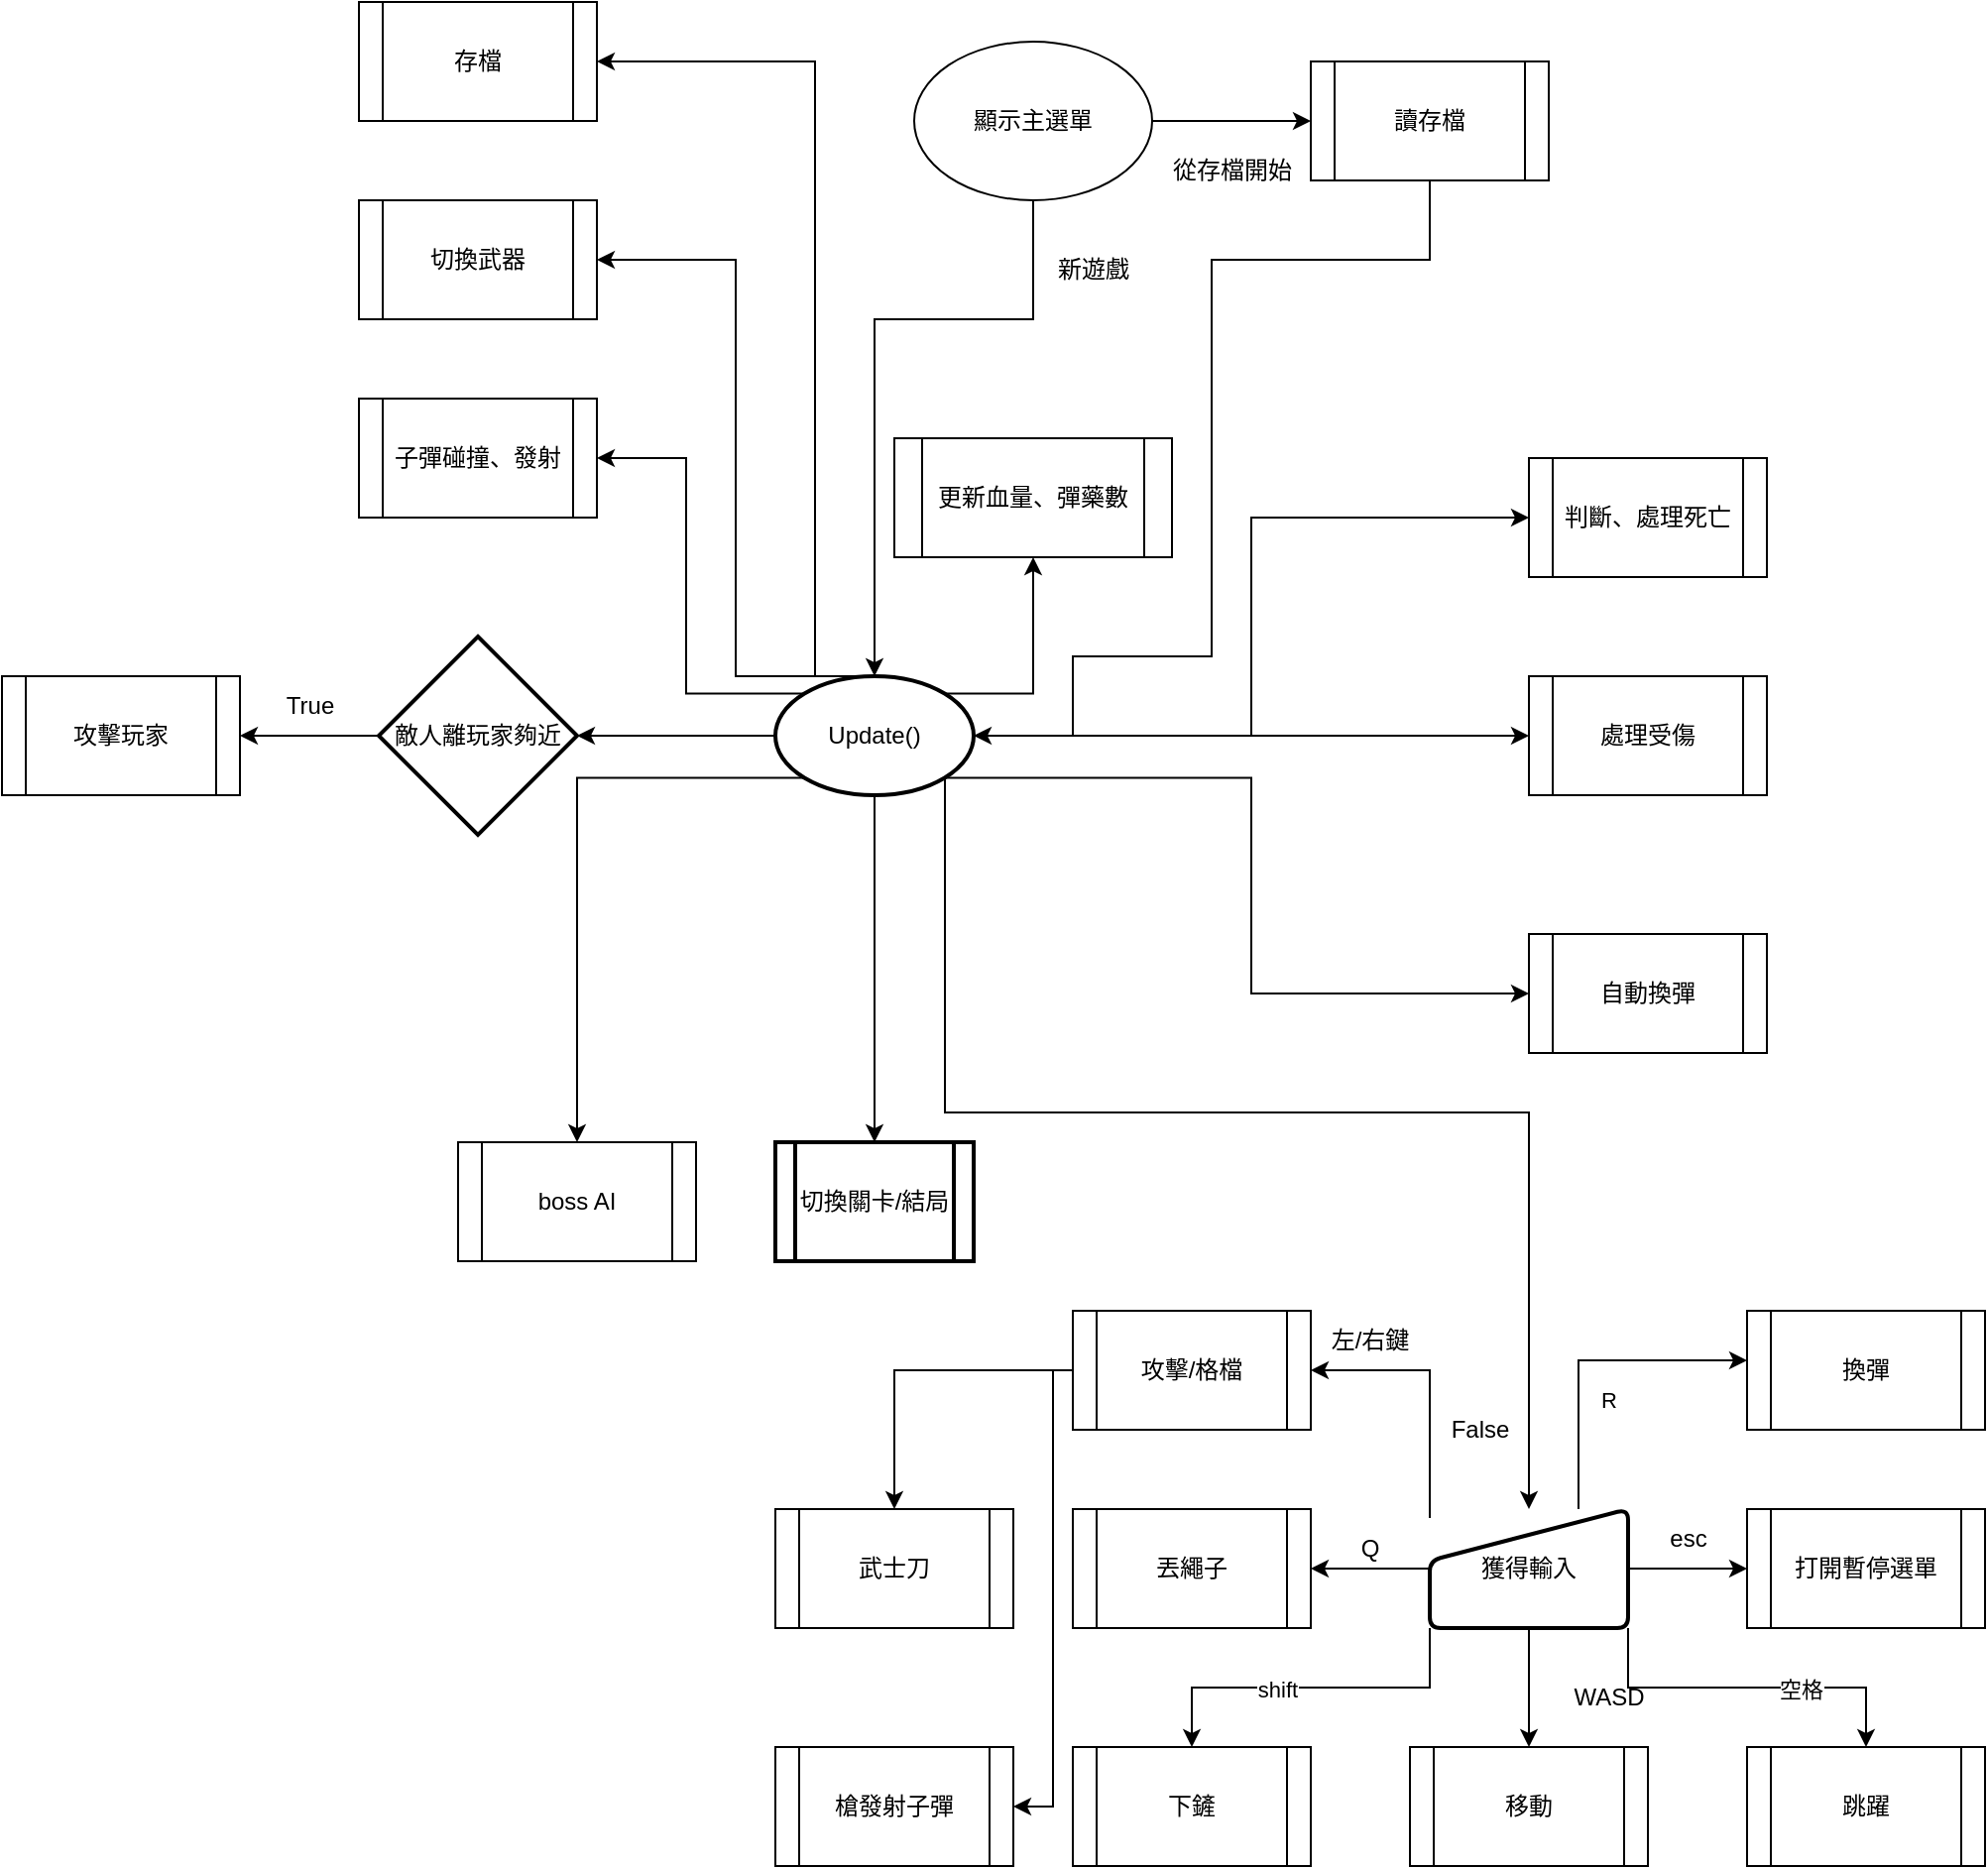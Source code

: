 <mxfile version="20.6.0" type="device"><diagram id="C5RBs43oDa-KdzZeNtuy" name="Page-1"><mxGraphModel dx="1865" dy="539" grid="1" gridSize="10" guides="1" tooltips="1" connect="1" arrows="1" fold="1" page="1" pageScale="1" pageWidth="827" pageHeight="1169" math="0" shadow="0"><root><mxCell id="WIyWlLk6GJQsqaUBKTNV-0"/><mxCell id="WIyWlLk6GJQsqaUBKTNV-1" parent="WIyWlLk6GJQsqaUBKTNV-0"/><mxCell id="xOOMiQQhHo7_84HBqJaW-14" style="edgeStyle=orthogonalEdgeStyle;rounded=0;orthogonalLoop=1;jettySize=auto;html=1;" parent="WIyWlLk6GJQsqaUBKTNV-1" source="AiJpIQtHGHABq6yyVsVd-10" target="xOOMiQQhHo7_84HBqJaW-11" edge="1"><mxGeometry relative="1" as="geometry"><mxPoint x="90" y="380" as="targetPoint"/></mxGeometry></mxCell><mxCell id="xOOMiQQhHo7_84HBqJaW-16" style="edgeStyle=orthogonalEdgeStyle;rounded=0;orthogonalLoop=1;jettySize=auto;html=1;entryX=0.5;entryY=0;entryDx=0;entryDy=0;exitX=0.855;exitY=0.855;exitDx=0;exitDy=0;exitPerimeter=0;" parent="WIyWlLk6GJQsqaUBKTNV-1" source="AiJpIQtHGHABq6yyVsVd-10" target="AiJpIQtHGHABq6yyVsVd-49" edge="1"><mxGeometry relative="1" as="geometry"><Array as="points"><mxPoint x="-154" y="570"/><mxPoint x="140" y="570"/></Array></mxGeometry></mxCell><mxCell id="xOOMiQQhHo7_84HBqJaW-24" style="edgeStyle=orthogonalEdgeStyle;rounded=0;orthogonalLoop=1;jettySize=auto;html=1;exitX=0;exitY=0.5;exitDx=0;exitDy=0;exitPerimeter=0;" parent="WIyWlLk6GJQsqaUBKTNV-1" source="AiJpIQtHGHABq6yyVsVd-10" target="xOOMiQQhHo7_84HBqJaW-25" edge="1"><mxGeometry relative="1" as="geometry"><mxPoint x="-333" y="380" as="targetPoint"/></mxGeometry></mxCell><mxCell id="xOOMiQQhHo7_84HBqJaW-30" style="edgeStyle=orthogonalEdgeStyle;rounded=0;orthogonalLoop=1;jettySize=auto;html=1;exitX=0.145;exitY=0.855;exitDx=0;exitDy=0;exitPerimeter=0;" parent="WIyWlLk6GJQsqaUBKTNV-1" source="AiJpIQtHGHABq6yyVsVd-10" target="xOOMiQQhHo7_84HBqJaW-31" edge="1"><mxGeometry relative="1" as="geometry"><mxPoint x="-340.0" y="525" as="targetPoint"/></mxGeometry></mxCell><mxCell id="xOOMiQQhHo7_84HBqJaW-34" style="edgeStyle=orthogonalEdgeStyle;rounded=0;orthogonalLoop=1;jettySize=auto;html=1;exitX=0.855;exitY=0.145;exitDx=0;exitDy=0;exitPerimeter=0;entryX=0.5;entryY=1;entryDx=0;entryDy=0;" parent="WIyWlLk6GJQsqaUBKTNV-1" source="AiJpIQtHGHABq6yyVsVd-10" target="xOOMiQQhHo7_84HBqJaW-32" edge="1"><mxGeometry relative="1" as="geometry"><Array as="points"><mxPoint x="-110" y="359"/></Array></mxGeometry></mxCell><mxCell id="xOOMiQQhHo7_84HBqJaW-38" style="edgeStyle=orthogonalEdgeStyle;rounded=0;orthogonalLoop=1;jettySize=auto;html=1;exitX=0.145;exitY=0.145;exitDx=0;exitDy=0;exitPerimeter=0;entryX=1;entryY=0.5;entryDx=0;entryDy=0;" parent="WIyWlLk6GJQsqaUBKTNV-1" source="AiJpIQtHGHABq6yyVsVd-10" target="xOOMiQQhHo7_84HBqJaW-37" edge="1"><mxGeometry relative="1" as="geometry"/></mxCell><mxCell id="xOOMiQQhHo7_84HBqJaW-46" style="edgeStyle=orthogonalEdgeStyle;rounded=0;orthogonalLoop=1;jettySize=auto;html=1;exitX=1;exitY=0.5;exitDx=0;exitDy=0;exitPerimeter=0;entryX=0;entryY=0.5;entryDx=0;entryDy=0;" parent="WIyWlLk6GJQsqaUBKTNV-1" source="AiJpIQtHGHABq6yyVsVd-10" target="AiJpIQtHGHABq6yyVsVd-36" edge="1"><mxGeometry relative="1" as="geometry"/></mxCell><mxCell id="xOOMiQQhHo7_84HBqJaW-48" style="edgeStyle=orthogonalEdgeStyle;rounded=0;orthogonalLoop=1;jettySize=auto;html=1;exitX=0.855;exitY=0.855;exitDx=0;exitDy=0;exitPerimeter=0;entryX=0;entryY=0.5;entryDx=0;entryDy=0;" parent="WIyWlLk6GJQsqaUBKTNV-1" source="AiJpIQtHGHABq6yyVsVd-10" target="xOOMiQQhHo7_84HBqJaW-47" edge="1"><mxGeometry relative="1" as="geometry"/></mxCell><mxCell id="xOOMiQQhHo7_84HBqJaW-49" style="edgeStyle=orthogonalEdgeStyle;rounded=0;orthogonalLoop=1;jettySize=auto;html=1;exitX=0.5;exitY=1;exitDx=0;exitDy=0;exitPerimeter=0;entryX=0.5;entryY=0;entryDx=0;entryDy=0;" parent="WIyWlLk6GJQsqaUBKTNV-1" source="AiJpIQtHGHABq6yyVsVd-10" target="AiJpIQtHGHABq6yyVsVd-131" edge="1"><mxGeometry relative="1" as="geometry"/></mxCell><mxCell id="xOOMiQQhHo7_84HBqJaW-51" style="edgeStyle=orthogonalEdgeStyle;rounded=0;orthogonalLoop=1;jettySize=auto;html=1;exitX=0.5;exitY=0;exitDx=0;exitDy=0;exitPerimeter=0;entryX=1;entryY=0.5;entryDx=0;entryDy=0;" parent="WIyWlLk6GJQsqaUBKTNV-1" source="AiJpIQtHGHABq6yyVsVd-10" target="xOOMiQQhHo7_84HBqJaW-50" edge="1"><mxGeometry relative="1" as="geometry"><Array as="points"><mxPoint x="-260" y="350"/><mxPoint x="-260" y="140"/></Array></mxGeometry></mxCell><mxCell id="xOOMiQQhHo7_84HBqJaW-63" style="edgeStyle=orthogonalEdgeStyle;rounded=0;orthogonalLoop=1;jettySize=auto;html=1;entryX=1;entryY=0.5;entryDx=0;entryDy=0;" parent="WIyWlLk6GJQsqaUBKTNV-1" source="AiJpIQtHGHABq6yyVsVd-10" target="xOOMiQQhHo7_84HBqJaW-62" edge="1"><mxGeometry relative="1" as="geometry"><Array as="points"><mxPoint x="-220" y="40"/></Array></mxGeometry></mxCell><mxCell id="AiJpIQtHGHABq6yyVsVd-10" value="Update()" style="strokeWidth=2;html=1;shape=mxgraph.flowchart.start_1;whiteSpace=wrap;" parent="WIyWlLk6GJQsqaUBKTNV-1" vertex="1"><mxGeometry x="-240" y="350" width="100" height="60" as="geometry"/></mxCell><mxCell id="AiJpIQtHGHABq6yyVsVd-36" value="判斷、處理死亡" style="shape=process;whiteSpace=wrap;html=1;backgroundOutline=1;fontFamily=Helvetica;fontSize=12;fontColor=default;align=center;strokeColor=default;fillColor=default;" parent="WIyWlLk6GJQsqaUBKTNV-1" vertex="1"><mxGeometry x="140" y="240" width="120" height="60" as="geometry"/></mxCell><mxCell id="AiJpIQtHGHABq6yyVsVd-52" value="" style="edgeStyle=orthogonalEdgeStyle;rounded=0;orthogonalLoop=1;jettySize=auto;html=1;exitX=1;exitY=0.5;exitDx=0;exitDy=0;" parent="WIyWlLk6GJQsqaUBKTNV-1" source="AiJpIQtHGHABq6yyVsVd-49" target="xOOMiQQhHo7_84HBqJaW-9" edge="1"><mxGeometry relative="1" as="geometry"><mxPoint x="250" y="800" as="targetPoint"/></mxGeometry></mxCell><mxCell id="AiJpIQtHGHABq6yyVsVd-97" style="edgeStyle=orthogonalEdgeStyle;rounded=0;orthogonalLoop=1;jettySize=auto;html=1;exitX=0.5;exitY=1;exitDx=0;exitDy=0;" parent="WIyWlLk6GJQsqaUBKTNV-1" source="AiJpIQtHGHABq6yyVsVd-49" edge="1"><mxGeometry relative="1" as="geometry"><mxPoint x="140" y="890" as="targetPoint"/></mxGeometry></mxCell><mxCell id="AiJpIQtHGHABq6yyVsVd-132" style="edgeStyle=orthogonalEdgeStyle;rounded=0;orthogonalLoop=1;jettySize=auto;html=1;exitX=0.75;exitY=0;exitDx=0;exitDy=0;" parent="WIyWlLk6GJQsqaUBKTNV-1" source="AiJpIQtHGHABq6yyVsVd-49" target="xOOMiQQhHo7_84HBqJaW-4" edge="1"><mxGeometry relative="1" as="geometry"><Array as="points"><mxPoint x="165" y="695"/><mxPoint x="310" y="695"/></Array><mxPoint x="310" y="660" as="targetPoint"/></mxGeometry></mxCell><mxCell id="xOOMiQQhHo7_84HBqJaW-5" value="R" style="edgeLabel;html=1;align=center;verticalAlign=middle;resizable=0;points=[];" parent="AiJpIQtHGHABq6yyVsVd-132" vertex="1" connectable="0"><mxGeometry x="-0.001" y="-3" relative="1" as="geometry"><mxPoint x="10" y="17" as="offset"/></mxGeometry></mxCell><mxCell id="AiJpIQtHGHABq6yyVsVd-134" style="edgeStyle=orthogonalEdgeStyle;rounded=0;orthogonalLoop=1;jettySize=auto;html=1;exitX=0;exitY=1;exitDx=0;exitDy=0;" parent="WIyWlLk6GJQsqaUBKTNV-1" source="AiJpIQtHGHABq6yyVsVd-49" target="AiJpIQtHGHABq6yyVsVd-135" edge="1"><mxGeometry relative="1" as="geometry"><mxPoint x="-30" y="890" as="targetPoint"/></mxGeometry></mxCell><mxCell id="AiJpIQtHGHABq6yyVsVd-136" value="shift" style="edgeLabel;html=1;align=center;verticalAlign=middle;resizable=0;points=[];" parent="AiJpIQtHGHABq6yyVsVd-134" vertex="1" connectable="0"><mxGeometry x="0.192" y="1" relative="1" as="geometry"><mxPoint as="offset"/></mxGeometry></mxCell><mxCell id="AiJpIQtHGHABq6yyVsVd-138" style="edgeStyle=orthogonalEdgeStyle;rounded=0;orthogonalLoop=1;jettySize=auto;html=1;exitX=0;exitY=0.5;exitDx=0;exitDy=0;entryX=1;entryY=0.5;entryDx=0;entryDy=0;" parent="WIyWlLk6GJQsqaUBKTNV-1" source="AiJpIQtHGHABq6yyVsVd-49" target="AiJpIQtHGHABq6yyVsVd-137" edge="1"><mxGeometry relative="1" as="geometry"/></mxCell><mxCell id="AiJpIQtHGHABq6yyVsVd-145" style="edgeStyle=orthogonalEdgeStyle;rounded=0;orthogonalLoop=1;jettySize=auto;html=1;exitX=1;exitY=1;exitDx=0;exitDy=0;" parent="WIyWlLk6GJQsqaUBKTNV-1" source="AiJpIQtHGHABq6yyVsVd-49" target="AiJpIQtHGHABq6yyVsVd-144" edge="1"><mxGeometry relative="1" as="geometry"/></mxCell><mxCell id="AiJpIQtHGHABq6yyVsVd-146" value="空格" style="edgeLabel;html=1;align=center;verticalAlign=middle;resizable=0;points=[];" parent="AiJpIQtHGHABq6yyVsVd-145" vertex="1" connectable="0"><mxGeometry x="0.294" y="-1" relative="1" as="geometry"><mxPoint as="offset"/></mxGeometry></mxCell><mxCell id="AiJpIQtHGHABq6yyVsVd-49" value="獲得輸入" style="html=1;strokeWidth=2;shape=manualInput;whiteSpace=wrap;rounded=1;size=26;arcSize=11;" parent="WIyWlLk6GJQsqaUBKTNV-1" vertex="1"><mxGeometry x="90" y="770" width="100" height="60" as="geometry"/></mxCell><mxCell id="AiJpIQtHGHABq6yyVsVd-55" value="esc" style="text;html=1;resizable=0;autosize=1;align=center;verticalAlign=middle;points=[];fillColor=none;strokeColor=none;rounded=0;" parent="WIyWlLk6GJQsqaUBKTNV-1" vertex="1"><mxGeometry x="200" y="770" width="40" height="30" as="geometry"/></mxCell><mxCell id="AiJpIQtHGHABq6yyVsVd-96" value="移動" style="shape=process;whiteSpace=wrap;html=1;backgroundOutline=1;fontFamily=Helvetica;fontSize=12;fontColor=default;align=center;strokeColor=default;fillColor=default;" parent="WIyWlLk6GJQsqaUBKTNV-1" vertex="1"><mxGeometry x="80" y="890" width="120" height="60" as="geometry"/></mxCell><mxCell id="AiJpIQtHGHABq6yyVsVd-101" value="WASD" style="text;html=1;resizable=0;autosize=1;align=center;verticalAlign=middle;points=[];fillColor=none;strokeColor=none;rounded=0;" parent="WIyWlLk6GJQsqaUBKTNV-1" vertex="1"><mxGeometry x="150" y="849.5" width="60" height="30" as="geometry"/></mxCell><mxCell id="AiJpIQtHGHABq6yyVsVd-109" value="False" style="text;html=1;resizable=0;autosize=1;align=center;verticalAlign=middle;points=[];fillColor=none;strokeColor=none;rounded=0;" parent="WIyWlLk6GJQsqaUBKTNV-1" vertex="1"><mxGeometry x="90" y="714.5" width="50" height="30" as="geometry"/></mxCell><mxCell id="AiJpIQtHGHABq6yyVsVd-131" value="切換關卡/結局" style="shape=process;whiteSpace=wrap;html=1;backgroundOutline=1;fontFamily=Helvetica;fontSize=12;fontColor=default;align=center;strokeColor=default;strokeWidth=2;fillColor=default;" parent="WIyWlLk6GJQsqaUBKTNV-1" vertex="1"><mxGeometry x="-240" y="585.0" width="100" height="60" as="geometry"/></mxCell><mxCell id="AiJpIQtHGHABq6yyVsVd-135" value="下鏟" style="shape=process;whiteSpace=wrap;html=1;backgroundOutline=1;" parent="WIyWlLk6GJQsqaUBKTNV-1" vertex="1"><mxGeometry x="-90" y="890" width="120" height="60" as="geometry"/></mxCell><mxCell id="AiJpIQtHGHABq6yyVsVd-137" value="丟繩子" style="shape=process;whiteSpace=wrap;html=1;backgroundOutline=1;" parent="WIyWlLk6GJQsqaUBKTNV-1" vertex="1"><mxGeometry x="-90" y="770" width="120" height="60" as="geometry"/></mxCell><mxCell id="AiJpIQtHGHABq6yyVsVd-142" style="edgeStyle=orthogonalEdgeStyle;rounded=0;orthogonalLoop=1;jettySize=auto;html=1;exitX=1;exitY=0;exitDx=0;exitDy=0;entryX=1;entryY=0.5;entryDx=0;entryDy=0;" parent="WIyWlLk6GJQsqaUBKTNV-1" source="AiJpIQtHGHABq6yyVsVd-139" target="AiJpIQtHGHABq6yyVsVd-140" edge="1"><mxGeometry relative="1" as="geometry"/></mxCell><mxCell id="AiJpIQtHGHABq6yyVsVd-139" value="Q" style="text;html=1;strokeColor=none;fillColor=none;align=center;verticalAlign=middle;whiteSpace=wrap;rounded=0;" parent="WIyWlLk6GJQsqaUBKTNV-1" vertex="1"><mxGeometry x="30" y="774.5" width="60" height="30" as="geometry"/></mxCell><mxCell id="xOOMiQQhHo7_84HBqJaW-44" style="edgeStyle=orthogonalEdgeStyle;rounded=0;orthogonalLoop=1;jettySize=auto;html=1;exitX=0;exitY=0.5;exitDx=0;exitDy=0;entryX=0.5;entryY=0;entryDx=0;entryDy=0;" parent="WIyWlLk6GJQsqaUBKTNV-1" source="AiJpIQtHGHABq6yyVsVd-140" target="xOOMiQQhHo7_84HBqJaW-42" edge="1"><mxGeometry relative="1" as="geometry"/></mxCell><mxCell id="xOOMiQQhHo7_84HBqJaW-45" style="edgeStyle=orthogonalEdgeStyle;rounded=0;orthogonalLoop=1;jettySize=auto;html=1;exitX=0;exitY=0.5;exitDx=0;exitDy=0;entryX=1;entryY=0.5;entryDx=0;entryDy=0;" parent="WIyWlLk6GJQsqaUBKTNV-1" source="AiJpIQtHGHABq6yyVsVd-140" target="xOOMiQQhHo7_84HBqJaW-43" edge="1"><mxGeometry relative="1" as="geometry"><Array as="points"><mxPoint x="-100" y="700"/><mxPoint x="-100" y="920"/></Array></mxGeometry></mxCell><mxCell id="AiJpIQtHGHABq6yyVsVd-140" value="攻擊/格檔" style="shape=process;whiteSpace=wrap;html=1;backgroundOutline=1;" parent="WIyWlLk6GJQsqaUBKTNV-1" vertex="1"><mxGeometry x="-90" y="670" width="120" height="60" as="geometry"/></mxCell><mxCell id="AiJpIQtHGHABq6yyVsVd-143" value="左/右鍵" style="text;html=1;strokeColor=none;fillColor=none;align=center;verticalAlign=middle;whiteSpace=wrap;rounded=0;" parent="WIyWlLk6GJQsqaUBKTNV-1" vertex="1"><mxGeometry x="30" y="670" width="60" height="30" as="geometry"/></mxCell><mxCell id="AiJpIQtHGHABq6yyVsVd-144" value="跳躍" style="shape=process;whiteSpace=wrap;html=1;backgroundOutline=1;fontFamily=Helvetica;fontSize=12;fontColor=default;align=center;strokeColor=default;fillColor=default;" parent="WIyWlLk6GJQsqaUBKTNV-1" vertex="1"><mxGeometry x="250" y="890" width="120" height="60" as="geometry"/></mxCell><mxCell id="xOOMiQQhHo7_84HBqJaW-4" value="換彈" style="shape=process;whiteSpace=wrap;html=1;backgroundOutline=1;" parent="WIyWlLk6GJQsqaUBKTNV-1" vertex="1"><mxGeometry x="250" y="670" width="120" height="60" as="geometry"/></mxCell><mxCell id="xOOMiQQhHo7_84HBqJaW-9" value="打開暫停選單" style="shape=process;whiteSpace=wrap;html=1;backgroundOutline=1;" parent="WIyWlLk6GJQsqaUBKTNV-1" vertex="1"><mxGeometry x="250" y="770" width="120" height="60" as="geometry"/></mxCell><mxCell id="xOOMiQQhHo7_84HBqJaW-11" value="處理受傷" style="shape=process;whiteSpace=wrap;html=1;backgroundOutline=1;" parent="WIyWlLk6GJQsqaUBKTNV-1" vertex="1"><mxGeometry x="140" y="350" width="120" height="60" as="geometry"/></mxCell><mxCell id="xOOMiQQhHo7_84HBqJaW-22" value="攻擊玩家" style="shape=process;whiteSpace=wrap;html=1;backgroundOutline=1;" parent="WIyWlLk6GJQsqaUBKTNV-1" vertex="1"><mxGeometry x="-630" y="350" width="120" height="60" as="geometry"/></mxCell><mxCell id="xOOMiQQhHo7_84HBqJaW-26" style="edgeStyle=orthogonalEdgeStyle;rounded=0;orthogonalLoop=1;jettySize=auto;html=1;exitX=0;exitY=0.5;exitDx=0;exitDy=0;exitPerimeter=0;entryX=1;entryY=0.5;entryDx=0;entryDy=0;" parent="WIyWlLk6GJQsqaUBKTNV-1" source="xOOMiQQhHo7_84HBqJaW-25" target="xOOMiQQhHo7_84HBqJaW-22" edge="1"><mxGeometry relative="1" as="geometry"/></mxCell><mxCell id="xOOMiQQhHo7_84HBqJaW-25" value="敵人離玩家夠近" style="strokeWidth=2;html=1;shape=mxgraph.flowchart.decision;whiteSpace=wrap;" parent="WIyWlLk6GJQsqaUBKTNV-1" vertex="1"><mxGeometry x="-440" y="330" width="100" height="100" as="geometry"/></mxCell><mxCell id="xOOMiQQhHo7_84HBqJaW-27" value="True" style="text;html=1;resizable=0;autosize=1;align=center;verticalAlign=middle;points=[];fillColor=none;strokeColor=none;rounded=0;" parent="WIyWlLk6GJQsqaUBKTNV-1" vertex="1"><mxGeometry x="-500" y="350" width="50" height="30" as="geometry"/></mxCell><mxCell id="xOOMiQQhHo7_84HBqJaW-31" value="boss AI" style="shape=process;whiteSpace=wrap;html=1;backgroundOutline=1;" parent="WIyWlLk6GJQsqaUBKTNV-1" vertex="1"><mxGeometry x="-400" y="585" width="120" height="60" as="geometry"/></mxCell><mxCell id="xOOMiQQhHo7_84HBqJaW-32" value="更新血量、彈藥數" style="shape=process;whiteSpace=wrap;html=1;backgroundOutline=1;" parent="WIyWlLk6GJQsqaUBKTNV-1" vertex="1"><mxGeometry x="-180" y="230" width="140" height="60" as="geometry"/></mxCell><mxCell id="xOOMiQQhHo7_84HBqJaW-37" value="子彈碰撞、發射" style="shape=process;whiteSpace=wrap;html=1;backgroundOutline=1;" parent="WIyWlLk6GJQsqaUBKTNV-1" vertex="1"><mxGeometry x="-450" y="210.0" width="120" height="60" as="geometry"/></mxCell><mxCell id="xOOMiQQhHo7_84HBqJaW-42" value="武士刀" style="shape=process;whiteSpace=wrap;html=1;backgroundOutline=1;" parent="WIyWlLk6GJQsqaUBKTNV-1" vertex="1"><mxGeometry x="-240" y="770.0" width="120" height="60" as="geometry"/></mxCell><mxCell id="xOOMiQQhHo7_84HBqJaW-43" value="槍發射子彈" style="shape=process;whiteSpace=wrap;html=1;backgroundOutline=1;" parent="WIyWlLk6GJQsqaUBKTNV-1" vertex="1"><mxGeometry x="-240" y="890.0" width="120" height="60" as="geometry"/></mxCell><mxCell id="xOOMiQQhHo7_84HBqJaW-47" value="自動換彈" style="shape=process;whiteSpace=wrap;html=1;backgroundOutline=1;" parent="WIyWlLk6GJQsqaUBKTNV-1" vertex="1"><mxGeometry x="140" y="480" width="120" height="60" as="geometry"/></mxCell><mxCell id="xOOMiQQhHo7_84HBqJaW-50" value="切換武器" style="shape=process;whiteSpace=wrap;html=1;backgroundOutline=1;" parent="WIyWlLk6GJQsqaUBKTNV-1" vertex="1"><mxGeometry x="-450" y="110" width="120" height="60" as="geometry"/></mxCell><mxCell id="xOOMiQQhHo7_84HBqJaW-55" style="edgeStyle=orthogonalEdgeStyle;rounded=0;orthogonalLoop=1;jettySize=auto;html=1;" parent="WIyWlLk6GJQsqaUBKTNV-1" source="xOOMiQQhHo7_84HBqJaW-52" target="AiJpIQtHGHABq6yyVsVd-10" edge="1"><mxGeometry relative="1" as="geometry"><Array as="points"><mxPoint x="-110" y="170"/><mxPoint x="-190" y="170"/></Array></mxGeometry></mxCell><mxCell id="xOOMiQQhHo7_84HBqJaW-59" style="edgeStyle=orthogonalEdgeStyle;rounded=0;orthogonalLoop=1;jettySize=auto;html=1;exitX=1;exitY=0.5;exitDx=0;exitDy=0;entryX=0;entryY=0.5;entryDx=0;entryDy=0;" parent="WIyWlLk6GJQsqaUBKTNV-1" source="xOOMiQQhHo7_84HBqJaW-52" target="xOOMiQQhHo7_84HBqJaW-58" edge="1"><mxGeometry relative="1" as="geometry"/></mxCell><mxCell id="xOOMiQQhHo7_84HBqJaW-52" value="顯示主選單" style="ellipse;whiteSpace=wrap;html=1;" parent="WIyWlLk6GJQsqaUBKTNV-1" vertex="1"><mxGeometry x="-170" y="30" width="120" height="80" as="geometry"/></mxCell><mxCell id="xOOMiQQhHo7_84HBqJaW-56" value="新遊戲" style="text;html=1;resizable=0;autosize=1;align=center;verticalAlign=middle;points=[];fillColor=none;strokeColor=none;rounded=0;" parent="WIyWlLk6GJQsqaUBKTNV-1" vertex="1"><mxGeometry x="-110" y="130" width="60" height="30" as="geometry"/></mxCell><mxCell id="xOOMiQQhHo7_84HBqJaW-61" style="edgeStyle=orthogonalEdgeStyle;rounded=0;orthogonalLoop=1;jettySize=auto;html=1;exitX=0.5;exitY=1;exitDx=0;exitDy=0;entryX=1;entryY=0.5;entryDx=0;entryDy=0;entryPerimeter=0;" parent="WIyWlLk6GJQsqaUBKTNV-1" source="xOOMiQQhHo7_84HBqJaW-58" target="AiJpIQtHGHABq6yyVsVd-10" edge="1"><mxGeometry relative="1" as="geometry"><Array as="points"><mxPoint x="90" y="140"/><mxPoint x="-20" y="140"/><mxPoint x="-20" y="340"/><mxPoint x="-90" y="340"/><mxPoint x="-90" y="380"/></Array></mxGeometry></mxCell><mxCell id="xOOMiQQhHo7_84HBqJaW-58" value="讀存檔" style="shape=process;whiteSpace=wrap;html=1;backgroundOutline=1;" parent="WIyWlLk6GJQsqaUBKTNV-1" vertex="1"><mxGeometry x="30" y="40.0" width="120" height="60" as="geometry"/></mxCell><mxCell id="xOOMiQQhHo7_84HBqJaW-60" value="從存檔開始" style="text;html=1;resizable=0;autosize=1;align=center;verticalAlign=middle;points=[];fillColor=none;strokeColor=none;rounded=0;" parent="WIyWlLk6GJQsqaUBKTNV-1" vertex="1"><mxGeometry x="-50" y="80" width="80" height="30" as="geometry"/></mxCell><mxCell id="xOOMiQQhHo7_84HBqJaW-62" value="存檔" style="shape=process;whiteSpace=wrap;html=1;backgroundOutline=1;" parent="WIyWlLk6GJQsqaUBKTNV-1" vertex="1"><mxGeometry x="-450" y="10" width="120" height="60" as="geometry"/></mxCell></root></mxGraphModel></diagram></mxfile>